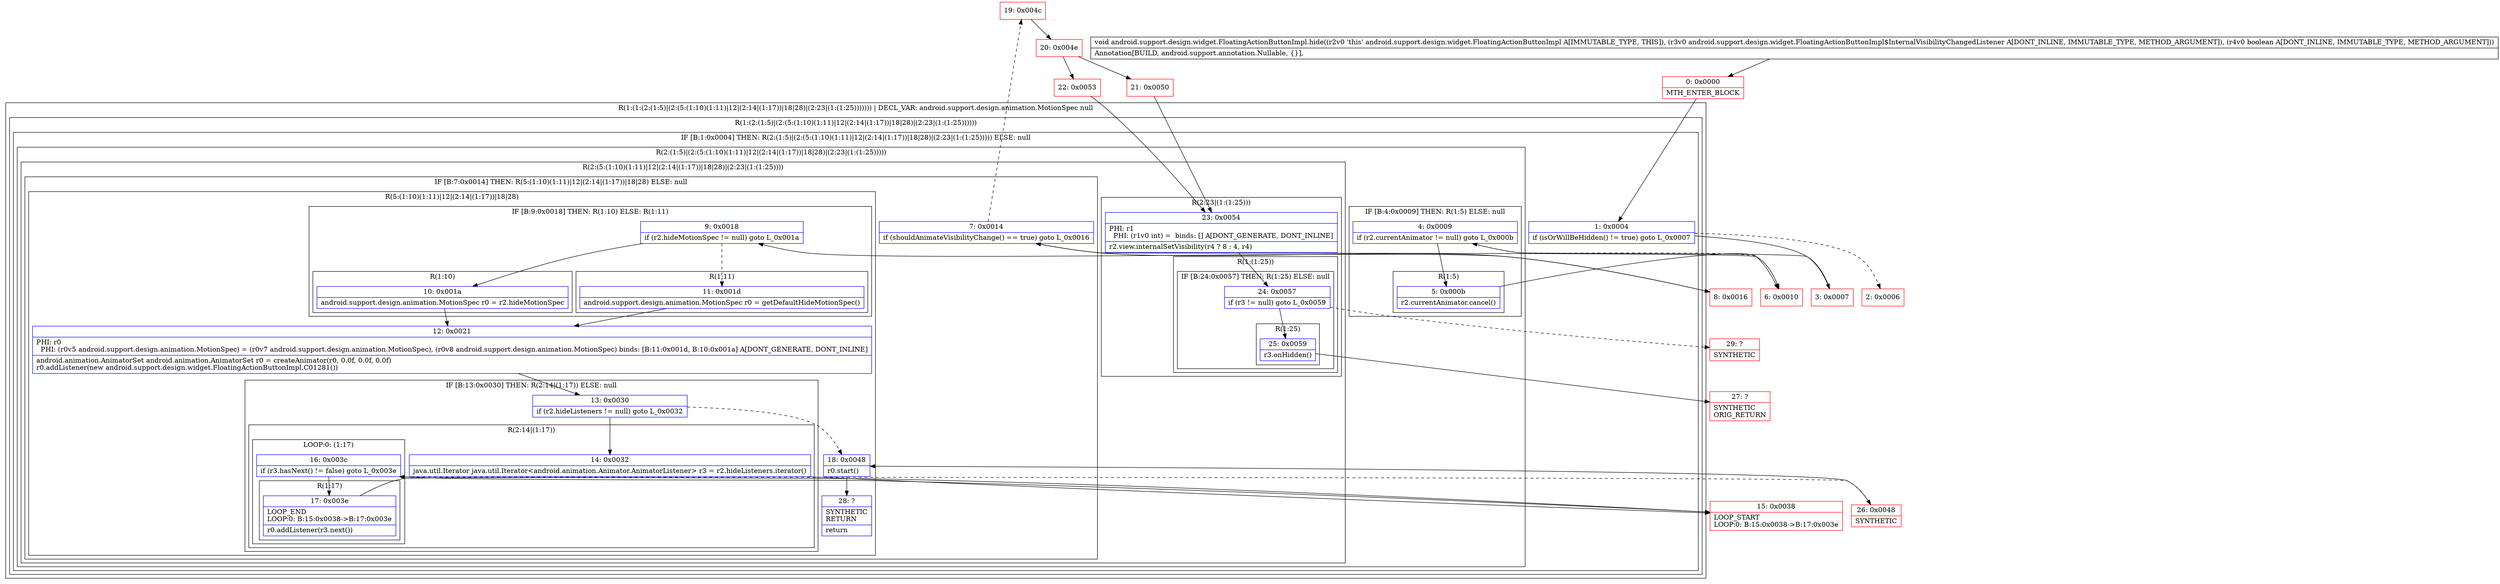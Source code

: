 digraph "CFG forandroid.support.design.widget.FloatingActionButtonImpl.hide(Landroid\/support\/design\/widget\/FloatingActionButtonImpl$InternalVisibilityChangedListener;Z)V" {
subgraph cluster_Region_1741869186 {
label = "R(1:(1:(2:(1:5)|(2:(5:(1:10)(1:11)|12|(2:14|(1:17))|18|28)|(2:23|(1:(1:25))))))) | DECL_VAR: android.support.design.animation.MotionSpec null\l";
node [shape=record,color=blue];
subgraph cluster_Region_317273017 {
label = "R(1:(2:(1:5)|(2:(5:(1:10)(1:11)|12|(2:14|(1:17))|18|28)|(2:23|(1:(1:25))))))";
node [shape=record,color=blue];
subgraph cluster_IfRegion_501009271 {
label = "IF [B:1:0x0004] THEN: R(2:(1:5)|(2:(5:(1:10)(1:11)|12|(2:14|(1:17))|18|28)|(2:23|(1:(1:25))))) ELSE: null";
node [shape=record,color=blue];
Node_1 [shape=record,label="{1\:\ 0x0004|if (isOrWillBeHidden() != true) goto L_0x0007\l}"];
subgraph cluster_Region_280865252 {
label = "R(2:(1:5)|(2:(5:(1:10)(1:11)|12|(2:14|(1:17))|18|28)|(2:23|(1:(1:25)))))";
node [shape=record,color=blue];
subgraph cluster_IfRegion_1637498289 {
label = "IF [B:4:0x0009] THEN: R(1:5) ELSE: null";
node [shape=record,color=blue];
Node_4 [shape=record,label="{4\:\ 0x0009|if (r2.currentAnimator != null) goto L_0x000b\l}"];
subgraph cluster_Region_976600768 {
label = "R(1:5)";
node [shape=record,color=blue];
Node_5 [shape=record,label="{5\:\ 0x000b|r2.currentAnimator.cancel()\l}"];
}
}
subgraph cluster_Region_1103715714 {
label = "R(2:(5:(1:10)(1:11)|12|(2:14|(1:17))|18|28)|(2:23|(1:(1:25))))";
node [shape=record,color=blue];
subgraph cluster_IfRegion_1019625174 {
label = "IF [B:7:0x0014] THEN: R(5:(1:10)(1:11)|12|(2:14|(1:17))|18|28) ELSE: null";
node [shape=record,color=blue];
Node_7 [shape=record,label="{7\:\ 0x0014|if (shouldAnimateVisibilityChange() == true) goto L_0x0016\l}"];
subgraph cluster_Region_1984427595 {
label = "R(5:(1:10)(1:11)|12|(2:14|(1:17))|18|28)";
node [shape=record,color=blue];
subgraph cluster_IfRegion_201456458 {
label = "IF [B:9:0x0018] THEN: R(1:10) ELSE: R(1:11)";
node [shape=record,color=blue];
Node_9 [shape=record,label="{9\:\ 0x0018|if (r2.hideMotionSpec != null) goto L_0x001a\l}"];
subgraph cluster_Region_1745424003 {
label = "R(1:10)";
node [shape=record,color=blue];
Node_10 [shape=record,label="{10\:\ 0x001a|android.support.design.animation.MotionSpec r0 = r2.hideMotionSpec\l}"];
}
subgraph cluster_Region_1695174112 {
label = "R(1:11)";
node [shape=record,color=blue];
Node_11 [shape=record,label="{11\:\ 0x001d|android.support.design.animation.MotionSpec r0 = getDefaultHideMotionSpec()\l}"];
}
}
Node_12 [shape=record,label="{12\:\ 0x0021|PHI: r0 \l  PHI: (r0v5 android.support.design.animation.MotionSpec) = (r0v7 android.support.design.animation.MotionSpec), (r0v8 android.support.design.animation.MotionSpec) binds: [B:11:0x001d, B:10:0x001a] A[DONT_GENERATE, DONT_INLINE]\l|android.animation.AnimatorSet android.animation.AnimatorSet r0 = createAnimator(r0, 0.0f, 0.0f, 0.0f)\lr0.addListener(new android.support.design.widget.FloatingActionButtonImpl.C01281())\l}"];
subgraph cluster_IfRegion_466982836 {
label = "IF [B:13:0x0030] THEN: R(2:14|(1:17)) ELSE: null";
node [shape=record,color=blue];
Node_13 [shape=record,label="{13\:\ 0x0030|if (r2.hideListeners != null) goto L_0x0032\l}"];
subgraph cluster_Region_1283116522 {
label = "R(2:14|(1:17))";
node [shape=record,color=blue];
Node_14 [shape=record,label="{14\:\ 0x0032|java.util.Iterator java.util.Iterator\<android.animation.Animator.AnimatorListener\> r3 = r2.hideListeners.iterator()\l}"];
subgraph cluster_LoopRegion_1814540272 {
label = "LOOP:0: (1:17)";
node [shape=record,color=blue];
Node_16 [shape=record,label="{16\:\ 0x003c|if (r3.hasNext() != false) goto L_0x003e\l}"];
subgraph cluster_Region_2074671666 {
label = "R(1:17)";
node [shape=record,color=blue];
Node_17 [shape=record,label="{17\:\ 0x003e|LOOP_END\lLOOP:0: B:15:0x0038\-\>B:17:0x003e\l|r0.addListener(r3.next())\l}"];
}
}
}
}
Node_18 [shape=record,label="{18\:\ 0x0048|r0.start()\l}"];
Node_28 [shape=record,label="{28\:\ ?|SYNTHETIC\lRETURN\l|return\l}"];
}
}
subgraph cluster_Region_276556801 {
label = "R(2:23|(1:(1:25)))";
node [shape=record,color=blue];
Node_23 [shape=record,label="{23\:\ 0x0054|PHI: r1 \l  PHI: (r1v0 int) =  binds: [] A[DONT_GENERATE, DONT_INLINE]\l|r2.view.internalSetVisibility(r4 ? 8 : 4, r4)\l}"];
subgraph cluster_Region_491147350 {
label = "R(1:(1:25))";
node [shape=record,color=blue];
subgraph cluster_IfRegion_505291551 {
label = "IF [B:24:0x0057] THEN: R(1:25) ELSE: null";
node [shape=record,color=blue];
Node_24 [shape=record,label="{24\:\ 0x0057|if (r3 != null) goto L_0x0059\l}"];
subgraph cluster_Region_692154207 {
label = "R(1:25)";
node [shape=record,color=blue];
Node_25 [shape=record,label="{25\:\ 0x0059|r3.onHidden()\l}"];
}
}
}
}
}
}
}
}
}
Node_0 [shape=record,color=red,label="{0\:\ 0x0000|MTH_ENTER_BLOCK\l}"];
Node_2 [shape=record,color=red,label="{2\:\ 0x0006}"];
Node_3 [shape=record,color=red,label="{3\:\ 0x0007}"];
Node_6 [shape=record,color=red,label="{6\:\ 0x0010}"];
Node_8 [shape=record,color=red,label="{8\:\ 0x0016}"];
Node_15 [shape=record,color=red,label="{15\:\ 0x0038|LOOP_START\lLOOP:0: B:15:0x0038\-\>B:17:0x003e\l}"];
Node_19 [shape=record,color=red,label="{19\:\ 0x004c}"];
Node_20 [shape=record,color=red,label="{20\:\ 0x004e}"];
Node_21 [shape=record,color=red,label="{21\:\ 0x0050}"];
Node_22 [shape=record,color=red,label="{22\:\ 0x0053}"];
Node_26 [shape=record,color=red,label="{26\:\ 0x0048|SYNTHETIC\l}"];
Node_27 [shape=record,color=red,label="{27\:\ ?|SYNTHETIC\lORIG_RETURN\l}"];
Node_29 [shape=record,color=red,label="{29\:\ ?|SYNTHETIC\l}"];
MethodNode[shape=record,label="{void android.support.design.widget.FloatingActionButtonImpl.hide((r2v0 'this' android.support.design.widget.FloatingActionButtonImpl A[IMMUTABLE_TYPE, THIS]), (r3v0 android.support.design.widget.FloatingActionButtonImpl$InternalVisibilityChangedListener A[DONT_INLINE, IMMUTABLE_TYPE, METHOD_ARGUMENT]), (r4v0 boolean A[DONT_INLINE, IMMUTABLE_TYPE, METHOD_ARGUMENT]))  | Annotation[BUILD, android.support.annotation.Nullable, \{\}], \l}"];
MethodNode -> Node_0;
Node_1 -> Node_2[style=dashed];
Node_1 -> Node_3;
Node_4 -> Node_5;
Node_4 -> Node_6[style=dashed];
Node_5 -> Node_6;
Node_7 -> Node_8;
Node_7 -> Node_19[style=dashed];
Node_9 -> Node_10;
Node_9 -> Node_11[style=dashed];
Node_10 -> Node_12;
Node_11 -> Node_12;
Node_12 -> Node_13;
Node_13 -> Node_14;
Node_13 -> Node_18[style=dashed];
Node_14 -> Node_15;
Node_16 -> Node_17;
Node_16 -> Node_26[style=dashed];
Node_17 -> Node_15;
Node_18 -> Node_28;
Node_23 -> Node_24;
Node_24 -> Node_25;
Node_24 -> Node_29[style=dashed];
Node_25 -> Node_27;
Node_0 -> Node_1;
Node_3 -> Node_4;
Node_6 -> Node_7;
Node_8 -> Node_9;
Node_15 -> Node_16;
Node_19 -> Node_20;
Node_20 -> Node_21;
Node_20 -> Node_22;
Node_21 -> Node_23;
Node_22 -> Node_23;
Node_26 -> Node_18;
}

